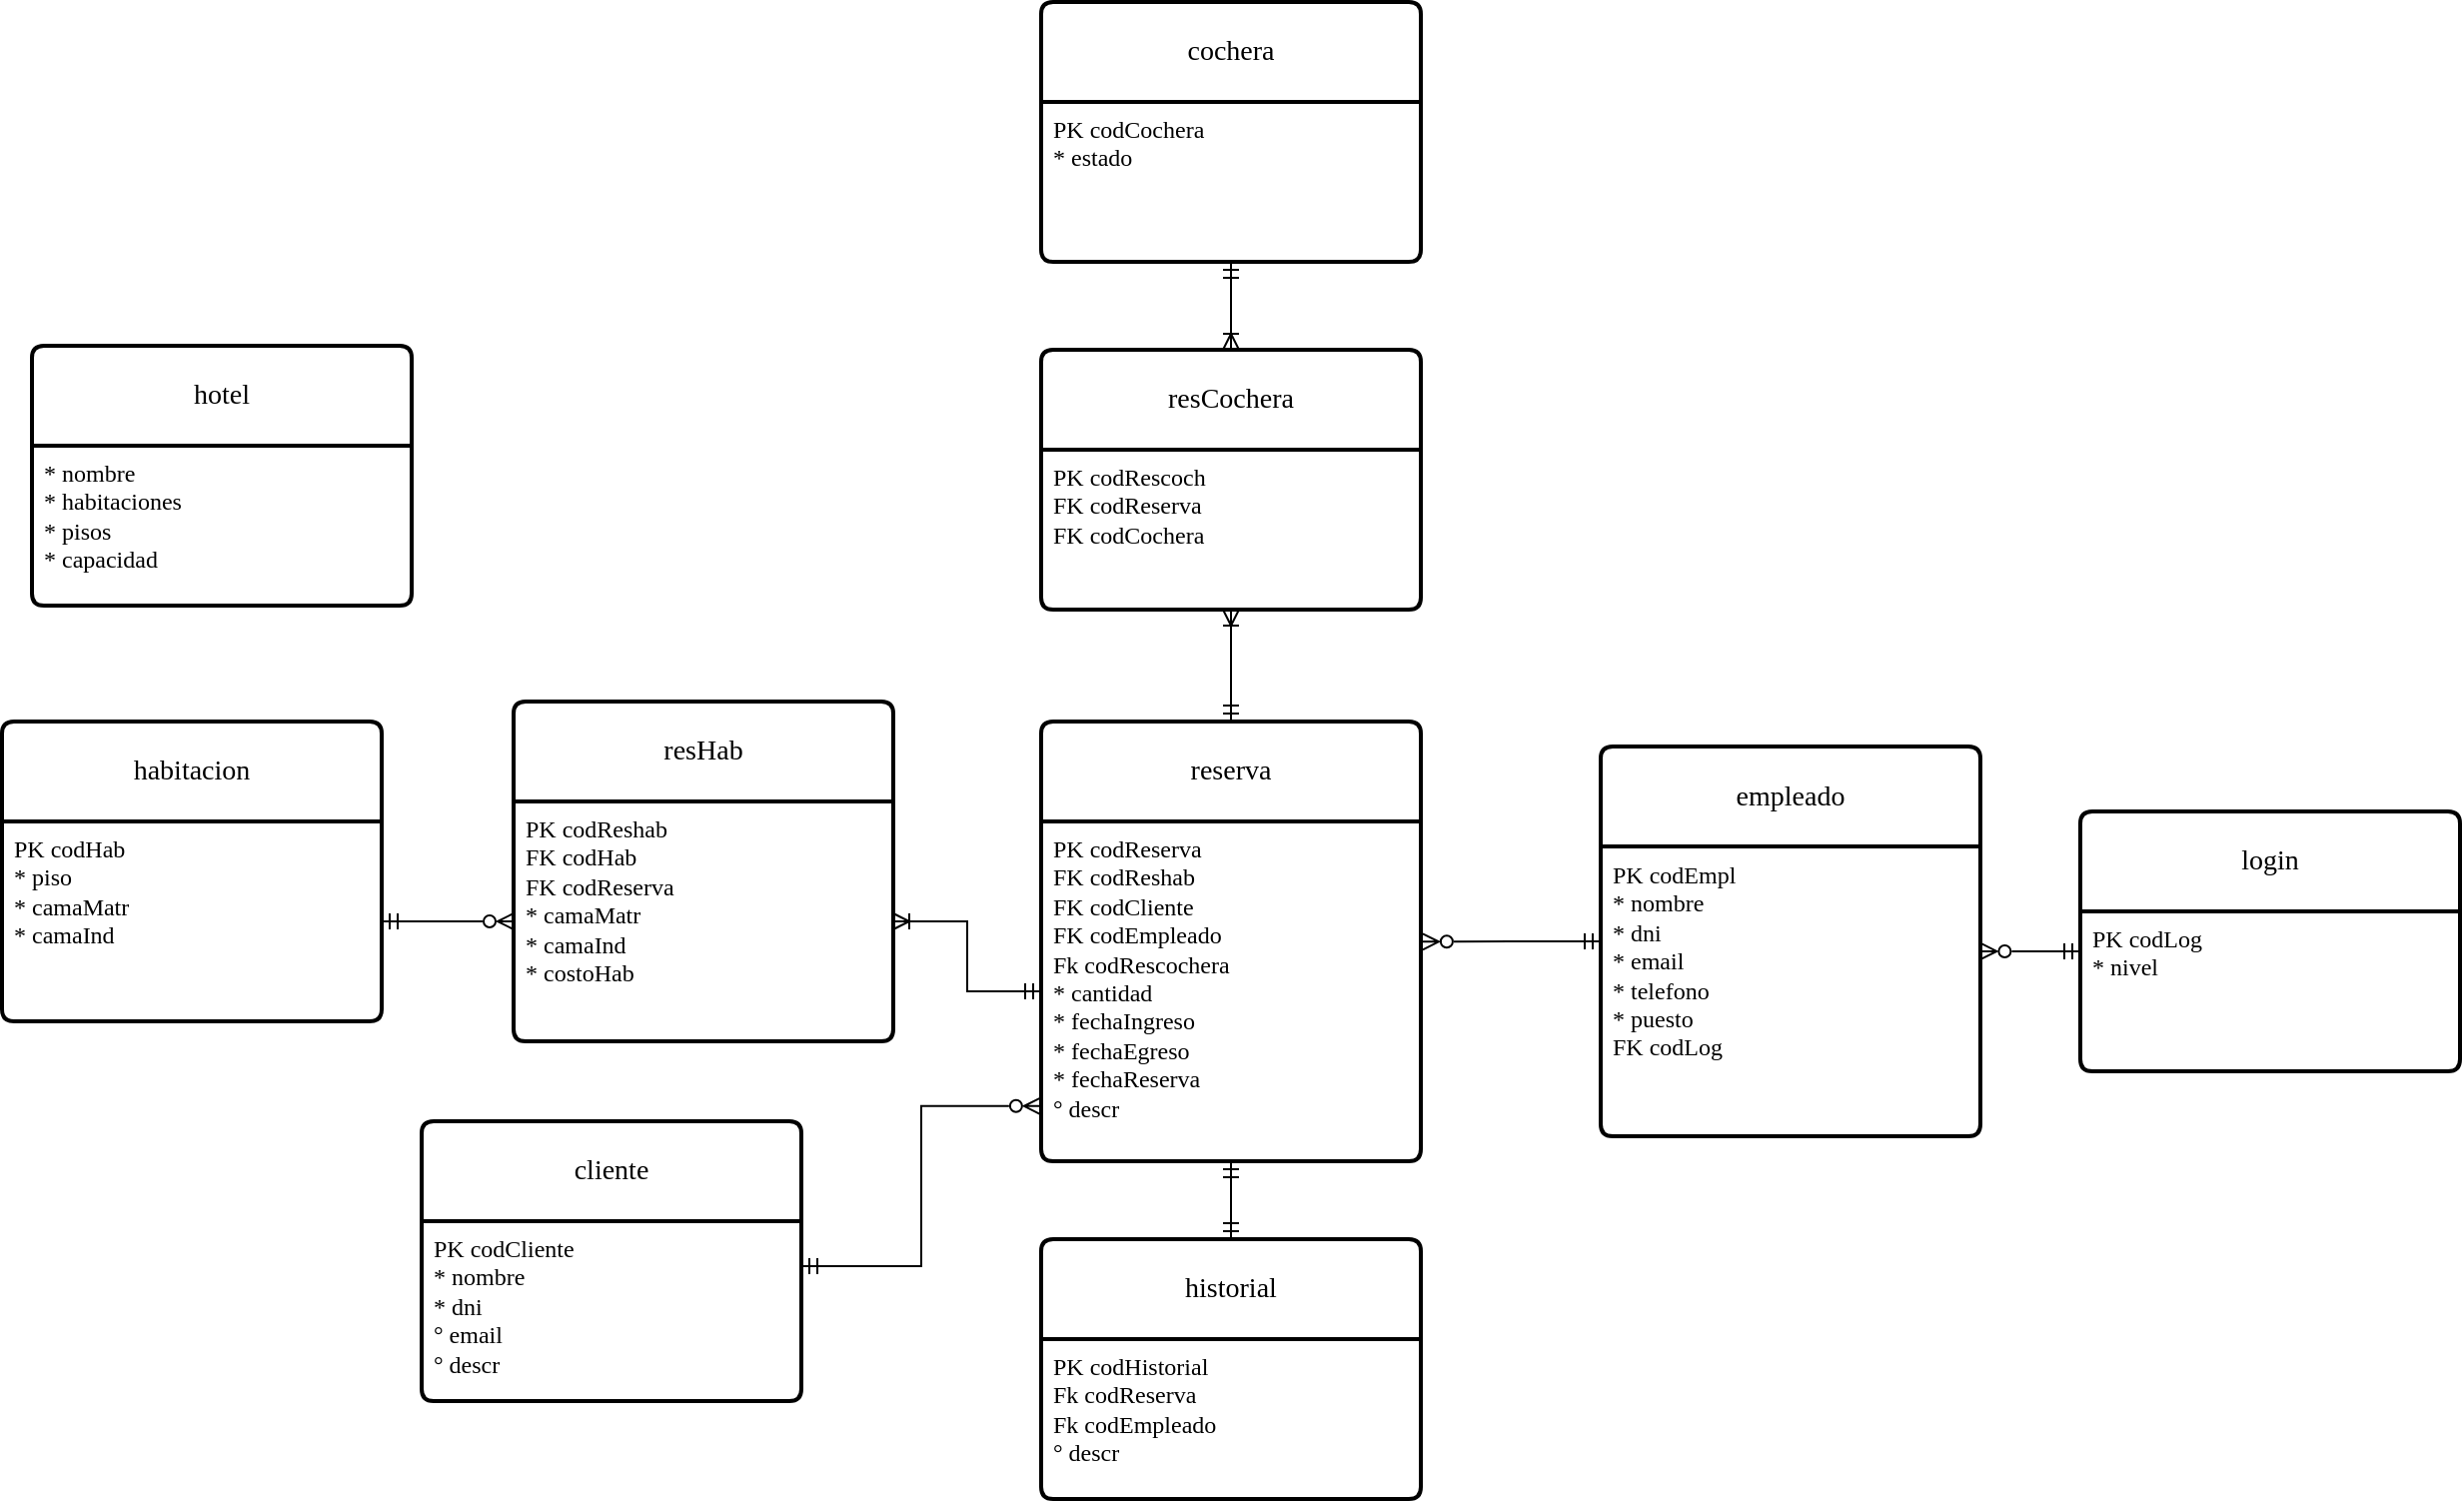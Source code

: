 <mxfile version="21.6.5" type="device">
  <diagram name="Página-1" id="g2Np5_hUV5JFOw5ff4q-">
    <mxGraphModel dx="942" dy="1903" grid="1" gridSize="10" guides="1" tooltips="1" connect="1" arrows="1" fold="1" page="1" pageScale="1" pageWidth="827" pageHeight="1169" math="0" shadow="0">
      <root>
        <mxCell id="0" />
        <mxCell id="1" parent="0" />
        <mxCell id="d3SKRms_41stb-vJ69zK-1" value="reserva" style="swimlane;childLayout=stackLayout;horizontal=1;startSize=50;horizontalStack=0;rounded=1;fontSize=14;fontStyle=0;strokeWidth=2;resizeParent=0;resizeLast=1;shadow=0;dashed=0;align=center;arcSize=4;whiteSpace=wrap;html=1;fontFamily=Ubuntu Mono;fontSource=https%3A%2F%2Ffonts.googleapis.com%2Fcss%3Ffamily%3DUbuntu%2BMono;" vertex="1" parent="1">
          <mxGeometry x="940" y="-160" width="190" height="220" as="geometry" />
        </mxCell>
        <mxCell id="d3SKRms_41stb-vJ69zK-2" value="PK codReserva&lt;div&gt;FK codReshab&lt;/div&gt;&lt;div&gt;FK codCliente&lt;/div&gt;&lt;div&gt;FK codEmpleado&lt;/div&gt;&lt;div&gt;Fk codRescochera&lt;/div&gt;&lt;div&gt;* cantidad&lt;/div&gt;&lt;div&gt;* fechaIngreso&lt;/div&gt;&lt;div&gt;* fechaEgreso&lt;/div&gt;&lt;div&gt;* fechaReserva&lt;/div&gt;&lt;div&gt;° descr&lt;/div&gt;&lt;div&gt;&lt;br&gt;&lt;/div&gt;" style="align=left;strokeColor=none;fillColor=none;spacingLeft=4;fontSize=12;verticalAlign=top;resizable=0;rotatable=0;part=1;html=1;fontFamily=Ubuntu Mono;fontSource=https%3A%2F%2Ffonts.googleapis.com%2Fcss%3Ffamily%3DUbuntu%2BMono;" vertex="1" parent="d3SKRms_41stb-vJ69zK-1">
          <mxGeometry y="50" width="190" height="170" as="geometry" />
        </mxCell>
        <mxCell id="d3SKRms_41stb-vJ69zK-3" value="historial" style="swimlane;childLayout=stackLayout;horizontal=1;startSize=50;horizontalStack=0;rounded=1;fontSize=14;fontStyle=0;strokeWidth=2;resizeParent=0;resizeLast=1;shadow=0;dashed=0;align=center;arcSize=4;whiteSpace=wrap;html=1;fontFamily=Ubuntu Mono;fontSource=https%3A%2F%2Ffonts.googleapis.com%2Fcss%3Ffamily%3DUbuntu%2BMono;" vertex="1" parent="1">
          <mxGeometry x="940" y="99" width="190" height="130" as="geometry" />
        </mxCell>
        <mxCell id="d3SKRms_41stb-vJ69zK-4" value="PK codHistorial&lt;div&gt;Fk codReserva&lt;/div&gt;&lt;div&gt;Fk codEmpleado&lt;/div&gt;&lt;div&gt;° descr&lt;/div&gt;" style="align=left;strokeColor=none;fillColor=none;spacingLeft=4;fontSize=12;verticalAlign=top;resizable=0;rotatable=0;part=1;html=1;fontFamily=Ubuntu Mono;fontSource=https%3A%2F%2Ffonts.googleapis.com%2Fcss%3Ffamily%3DUbuntu%2BMono;" vertex="1" parent="d3SKRms_41stb-vJ69zK-3">
          <mxGeometry y="50" width="190" height="80" as="geometry" />
        </mxCell>
        <mxCell id="d3SKRms_41stb-vJ69zK-5" value="habitacion" style="swimlane;childLayout=stackLayout;horizontal=1;startSize=50;horizontalStack=0;rounded=1;fontSize=14;fontStyle=0;strokeWidth=2;resizeParent=0;resizeLast=1;shadow=0;dashed=0;align=center;arcSize=4;whiteSpace=wrap;html=1;fontFamily=Ubuntu Mono;fontSource=https%3A%2F%2Ffonts.googleapis.com%2Fcss%3Ffamily%3DUbuntu%2BMono;" vertex="1" parent="1">
          <mxGeometry x="420" y="-160" width="190" height="150" as="geometry" />
        </mxCell>
        <mxCell id="d3SKRms_41stb-vJ69zK-6" value="PK codHab&lt;div&gt;* piso&lt;/div&gt;&lt;div&gt;* camaMatr&lt;/div&gt;&lt;div&gt;* camaInd&lt;/div&gt;&lt;div&gt;&lt;br&gt;&lt;/div&gt;&lt;div&gt;&lt;br&gt;&lt;/div&gt;" style="align=left;strokeColor=none;fillColor=none;spacingLeft=4;fontSize=12;verticalAlign=top;resizable=0;rotatable=0;part=1;html=1;fontFamily=Ubuntu Mono;fontSource=https%3A%2F%2Ffonts.googleapis.com%2Fcss%3Ffamily%3DUbuntu%2BMono;" vertex="1" parent="d3SKRms_41stb-vJ69zK-5">
          <mxGeometry y="50" width="190" height="100" as="geometry" />
        </mxCell>
        <mxCell id="d3SKRms_41stb-vJ69zK-8" value="cochera" style="swimlane;childLayout=stackLayout;horizontal=1;startSize=50;horizontalStack=0;rounded=1;fontSize=14;fontStyle=0;strokeWidth=2;resizeParent=0;resizeLast=1;shadow=0;dashed=0;align=center;arcSize=4;whiteSpace=wrap;html=1;fontFamily=Ubuntu Mono;fontSource=https%3A%2F%2Ffonts.googleapis.com%2Fcss%3Ffamily%3DUbuntu%2BMono;" vertex="1" parent="1">
          <mxGeometry x="940" y="-520" width="190" height="130" as="geometry" />
        </mxCell>
        <mxCell id="d3SKRms_41stb-vJ69zK-9" value="PK codCochera&lt;br&gt;* estado" style="align=left;strokeColor=none;fillColor=none;spacingLeft=4;fontSize=12;verticalAlign=top;resizable=0;rotatable=0;part=1;html=1;fontFamily=Ubuntu Mono;fontSource=https%3A%2F%2Ffonts.googleapis.com%2Fcss%3Ffamily%3DUbuntu%2BMono;" vertex="1" parent="d3SKRms_41stb-vJ69zK-8">
          <mxGeometry y="50" width="190" height="80" as="geometry" />
        </mxCell>
        <mxCell id="d3SKRms_41stb-vJ69zK-10" value="cliente" style="swimlane;childLayout=stackLayout;horizontal=1;startSize=50;horizontalStack=0;rounded=1;fontSize=14;fontStyle=0;strokeWidth=2;resizeParent=0;resizeLast=1;shadow=0;dashed=0;align=center;arcSize=4;whiteSpace=wrap;html=1;fontFamily=Ubuntu Mono;fontSource=https%3A%2F%2Ffonts.googleapis.com%2Fcss%3Ffamily%3DUbuntu%2BMono;" vertex="1" parent="1">
          <mxGeometry x="630" y="40" width="190" height="140" as="geometry" />
        </mxCell>
        <mxCell id="d3SKRms_41stb-vJ69zK-11" value="&lt;div&gt;PK codCliente&lt;/div&gt;&lt;div&gt;* nombre&lt;/div&gt;&lt;div&gt;* dni&lt;/div&gt;&lt;div&gt;° email&lt;/div&gt;&lt;div&gt;° descr&lt;/div&gt;" style="align=left;strokeColor=none;fillColor=none;spacingLeft=4;fontSize=12;verticalAlign=top;resizable=0;rotatable=0;part=1;html=1;fontFamily=Ubuntu Mono;fontSource=https%3A%2F%2Ffonts.googleapis.com%2Fcss%3Ffamily%3DUbuntu%2BMono;" vertex="1" parent="d3SKRms_41stb-vJ69zK-10">
          <mxGeometry y="50" width="190" height="90" as="geometry" />
        </mxCell>
        <mxCell id="d3SKRms_41stb-vJ69zK-12" value="empleado" style="swimlane;childLayout=stackLayout;horizontal=1;startSize=50;horizontalStack=0;rounded=1;fontSize=14;fontStyle=0;strokeWidth=2;resizeParent=0;resizeLast=1;shadow=0;dashed=0;align=center;arcSize=4;whiteSpace=wrap;html=1;fontFamily=Ubuntu Mono;fontSource=https%3A%2F%2Ffonts.googleapis.com%2Fcss%3Ffamily%3DUbuntu%2BMono;" vertex="1" parent="1">
          <mxGeometry x="1220" y="-147.5" width="190" height="195" as="geometry" />
        </mxCell>
        <mxCell id="d3SKRms_41stb-vJ69zK-13" value="&lt;div&gt;PK codEmpl&lt;/div&gt;&lt;div&gt;* nombre&lt;/div&gt;&lt;div&gt;* dni&lt;/div&gt;&lt;div&gt;* email&lt;/div&gt;&lt;div&gt;* telefono&lt;/div&gt;&lt;div&gt;* puesto&lt;/div&gt;&lt;div&gt;FK codLog&lt;/div&gt;" style="align=left;strokeColor=none;fillColor=none;spacingLeft=4;fontSize=12;verticalAlign=top;resizable=0;rotatable=0;part=1;html=1;fontFamily=Ubuntu Mono;fontSource=https%3A%2F%2Ffonts.googleapis.com%2Fcss%3Ffamily%3DUbuntu%2BMono;" vertex="1" parent="d3SKRms_41stb-vJ69zK-12">
          <mxGeometry y="50" width="190" height="145" as="geometry" />
        </mxCell>
        <mxCell id="d3SKRms_41stb-vJ69zK-14" value="hotel" style="swimlane;childLayout=stackLayout;horizontal=1;startSize=50;horizontalStack=0;rounded=1;fontSize=14;fontStyle=0;strokeWidth=2;resizeParent=0;resizeLast=1;shadow=0;dashed=0;align=center;arcSize=4;whiteSpace=wrap;html=1;fontFamily=Ubuntu Mono;fontSource=https%3A%2F%2Ffonts.googleapis.com%2Fcss%3Ffamily%3DUbuntu%2BMono;" vertex="1" parent="1">
          <mxGeometry x="435" y="-348" width="190" height="130" as="geometry" />
        </mxCell>
        <mxCell id="d3SKRms_41stb-vJ69zK-15" value="* nombre&lt;div&gt;* habitaciones&lt;/div&gt;&lt;div&gt;* pisos&lt;/div&gt;&lt;div&gt;* capacidad&lt;/div&gt;" style="align=left;strokeColor=none;fillColor=none;spacingLeft=4;fontSize=12;verticalAlign=top;resizable=0;rotatable=0;part=1;html=1;fontFamily=Ubuntu Mono;fontSource=https%3A%2F%2Ffonts.googleapis.com%2Fcss%3Ffamily%3DUbuntu%2BMono;" vertex="1" parent="d3SKRms_41stb-vJ69zK-14">
          <mxGeometry y="50" width="190" height="80" as="geometry" />
        </mxCell>
        <mxCell id="d3SKRms_41stb-vJ69zK-16" style="edgeStyle=orthogonalEdgeStyle;rounded=0;orthogonalLoop=1;jettySize=auto;html=1;exitX=0;exitY=0.5;exitDx=0;exitDy=0;entryX=1.005;entryY=0.354;entryDx=0;entryDy=0;entryPerimeter=0;endArrow=ERzeroToMany;endFill=0;startArrow=ERmandOne;startFill=0;" edge="1" parent="1" source="d3SKRms_41stb-vJ69zK-12" target="d3SKRms_41stb-vJ69zK-2">
          <mxGeometry relative="1" as="geometry" />
        </mxCell>
        <mxCell id="d3SKRms_41stb-vJ69zK-17" style="edgeStyle=orthogonalEdgeStyle;rounded=0;orthogonalLoop=1;jettySize=auto;html=1;exitX=1;exitY=0.25;exitDx=0;exitDy=0;entryX=-0.003;entryY=0.367;entryDx=0;entryDy=0;entryPerimeter=0;endArrow=ERzeroToMany;endFill=0;startArrow=ERmandOne;startFill=0;" edge="1" parent="1" source="d3SKRms_41stb-vJ69zK-11">
          <mxGeometry relative="1" as="geometry">
            <mxPoint x="939.43" y="32.39" as="targetPoint" />
            <Array as="points">
              <mxPoint x="880" y="113" />
              <mxPoint x="880" y="32" />
            </Array>
          </mxGeometry>
        </mxCell>
        <mxCell id="d3SKRms_41stb-vJ69zK-18" style="edgeStyle=orthogonalEdgeStyle;rounded=0;orthogonalLoop=1;jettySize=auto;html=1;exitX=0.5;exitY=1;exitDx=0;exitDy=0;entryX=0.5;entryY=0;entryDx=0;entryDy=0;endArrow=ERmandOne;endFill=0;startArrow=ERmandOne;startFill=0;" edge="1" parent="1" source="d3SKRms_41stb-vJ69zK-2" target="d3SKRms_41stb-vJ69zK-3">
          <mxGeometry relative="1" as="geometry" />
        </mxCell>
        <mxCell id="d3SKRms_41stb-vJ69zK-20" value="login" style="swimlane;childLayout=stackLayout;horizontal=1;startSize=50;horizontalStack=0;rounded=1;fontSize=14;fontStyle=0;strokeWidth=2;resizeParent=0;resizeLast=1;shadow=0;dashed=0;align=center;arcSize=4;whiteSpace=wrap;html=1;fontFamily=Ubuntu Mono;fontSource=https%3A%2F%2Ffonts.googleapis.com%2Fcss%3Ffamily%3DUbuntu%2BMono;" vertex="1" parent="1">
          <mxGeometry x="1460" y="-115" width="190" height="130" as="geometry" />
        </mxCell>
        <mxCell id="d3SKRms_41stb-vJ69zK-21" value="PK codLog&lt;div&gt;* nivel&lt;/div&gt;&lt;div&gt;&lt;br&gt;&lt;/div&gt;&lt;div&gt;&lt;br&gt;&lt;/div&gt;&lt;div&gt;&lt;br&gt;&lt;/div&gt;&lt;div&gt;&lt;br&gt;&lt;/div&gt;" style="align=left;strokeColor=none;fillColor=none;spacingLeft=4;fontSize=12;verticalAlign=top;resizable=0;rotatable=0;part=1;html=1;fontFamily=Ubuntu Mono;fontSource=https%3A%2F%2Ffonts.googleapis.com%2Fcss%3Ffamily%3DUbuntu%2BMono;" vertex="1" parent="d3SKRms_41stb-vJ69zK-20">
          <mxGeometry y="50" width="190" height="80" as="geometry" />
        </mxCell>
        <mxCell id="d3SKRms_41stb-vJ69zK-22" style="edgeStyle=orthogonalEdgeStyle;rounded=0;orthogonalLoop=1;jettySize=auto;html=1;exitX=0;exitY=0.25;exitDx=0;exitDy=0;entryX=1.001;entryY=0.362;entryDx=0;entryDy=0;entryPerimeter=0;startArrow=ERmandOne;startFill=0;endArrow=ERzeroToMany;endFill=0;" edge="1" parent="1" source="d3SKRms_41stb-vJ69zK-21" target="d3SKRms_41stb-vJ69zK-13">
          <mxGeometry relative="1" as="geometry" />
        </mxCell>
        <mxCell id="d3SKRms_41stb-vJ69zK-23" value="resHab" style="swimlane;childLayout=stackLayout;horizontal=1;startSize=50;horizontalStack=0;rounded=1;fontSize=14;fontStyle=0;strokeWidth=2;resizeParent=0;resizeLast=1;shadow=0;dashed=0;align=center;arcSize=4;whiteSpace=wrap;html=1;fontFamily=Ubuntu Mono;fontSource=https%3A%2F%2Ffonts.googleapis.com%2Fcss%3Ffamily%3DUbuntu%2BMono;" vertex="1" parent="1">
          <mxGeometry x="676" y="-170" width="190" height="170" as="geometry" />
        </mxCell>
        <mxCell id="d3SKRms_41stb-vJ69zK-24" value="PK codReshab&lt;br&gt;FK codHab&lt;br&gt;FK codReserva&lt;br&gt;&lt;div style=&quot;border-color: var(--border-color);&quot;&gt;* camaMatr&lt;/div&gt;&lt;div style=&quot;border-color: var(--border-color);&quot;&gt;* camaInd&lt;/div&gt;&lt;div style=&quot;border-color: var(--border-color);&quot;&gt;* costoHab&lt;/div&gt;" style="align=left;strokeColor=none;fillColor=none;spacingLeft=4;fontSize=12;verticalAlign=top;resizable=0;rotatable=0;part=1;html=1;fontFamily=Ubuntu Mono;fontSource=https%3A%2F%2Ffonts.googleapis.com%2Fcss%3Ffamily%3DUbuntu%2BMono;" vertex="1" parent="d3SKRms_41stb-vJ69zK-23">
          <mxGeometry y="50" width="190" height="120" as="geometry" />
        </mxCell>
        <mxCell id="d3SKRms_41stb-vJ69zK-25" value="" style="edgeStyle=orthogonalEdgeStyle;rounded=0;orthogonalLoop=1;jettySize=auto;html=1;endArrow=ERzeroToMany;endFill=0;startArrow=ERmandOne;startFill=0;" edge="1" parent="1" source="d3SKRms_41stb-vJ69zK-6" target="d3SKRms_41stb-vJ69zK-24">
          <mxGeometry relative="1" as="geometry" />
        </mxCell>
        <mxCell id="d3SKRms_41stb-vJ69zK-26" value="" style="edgeStyle=orthogonalEdgeStyle;rounded=0;orthogonalLoop=1;jettySize=auto;html=1;endArrow=ERmandOne;endFill=0;startArrow=ERoneToMany;startFill=0;" edge="1" parent="1" source="d3SKRms_41stb-vJ69zK-24" target="d3SKRms_41stb-vJ69zK-2">
          <mxGeometry relative="1" as="geometry" />
        </mxCell>
        <mxCell id="d3SKRms_41stb-vJ69zK-31" value="resCochera" style="swimlane;childLayout=stackLayout;horizontal=1;startSize=50;horizontalStack=0;rounded=1;fontSize=14;fontStyle=0;strokeWidth=2;resizeParent=0;resizeLast=1;shadow=0;dashed=0;align=center;arcSize=4;whiteSpace=wrap;html=1;fontFamily=Ubuntu Mono;fontSource=https%3A%2F%2Ffonts.googleapis.com%2Fcss%3Ffamily%3DUbuntu%2BMono;" vertex="1" parent="1">
          <mxGeometry x="940" y="-346" width="190" height="130" as="geometry" />
        </mxCell>
        <mxCell id="d3SKRms_41stb-vJ69zK-32" value="PK codRescoch&lt;br&gt;FK codReserva&lt;br&gt;FK codCochera&lt;br&gt;&lt;br&gt;" style="align=left;strokeColor=none;fillColor=none;spacingLeft=4;fontSize=12;verticalAlign=top;resizable=0;rotatable=0;part=1;html=1;fontFamily=Ubuntu Mono;fontSource=https%3A%2F%2Ffonts.googleapis.com%2Fcss%3Ffamily%3DUbuntu%2BMono;" vertex="1" parent="d3SKRms_41stb-vJ69zK-31">
          <mxGeometry y="50" width="190" height="80" as="geometry" />
        </mxCell>
        <mxCell id="d3SKRms_41stb-vJ69zK-33" style="edgeStyle=orthogonalEdgeStyle;rounded=0;orthogonalLoop=1;jettySize=auto;html=1;exitX=0.5;exitY=1;exitDx=0;exitDy=0;entryX=0.5;entryY=0;entryDx=0;entryDy=0;endArrow=ERoneToMany;endFill=0;startArrow=ERmandOne;startFill=0;" edge="1" parent="1" source="d3SKRms_41stb-vJ69zK-9" target="d3SKRms_41stb-vJ69zK-31">
          <mxGeometry relative="1" as="geometry" />
        </mxCell>
        <mxCell id="d3SKRms_41stb-vJ69zK-35" style="edgeStyle=orthogonalEdgeStyle;rounded=0;orthogonalLoop=1;jettySize=auto;html=1;exitX=0.5;exitY=1;exitDx=0;exitDy=0;entryX=0.5;entryY=0;entryDx=0;entryDy=0;endArrow=ERmandOne;endFill=0;startArrow=ERoneToMany;startFill=0;" edge="1" parent="1" source="d3SKRms_41stb-vJ69zK-32" target="d3SKRms_41stb-vJ69zK-1">
          <mxGeometry relative="1" as="geometry" />
        </mxCell>
      </root>
    </mxGraphModel>
  </diagram>
</mxfile>
